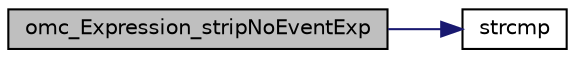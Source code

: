 digraph "omc_Expression_stripNoEventExp"
{
  edge [fontname="Helvetica",fontsize="10",labelfontname="Helvetica",labelfontsize="10"];
  node [fontname="Helvetica",fontsize="10",shape=record];
  rankdir="LR";
  Node91745 [label="omc_Expression_stripNoEventExp",height=0.2,width=0.4,color="black", fillcolor="grey75", style="filled", fontcolor="black"];
  Node91745 -> Node91746 [color="midnightblue",fontsize="10",style="solid",fontname="Helvetica"];
  Node91746 [label="strcmp",height=0.2,width=0.4,color="black", fillcolor="white", style="filled",URL="$db/d13/_c_vode_get_8m.html#ab022bbe018438998408fda94a327a547"];
}
